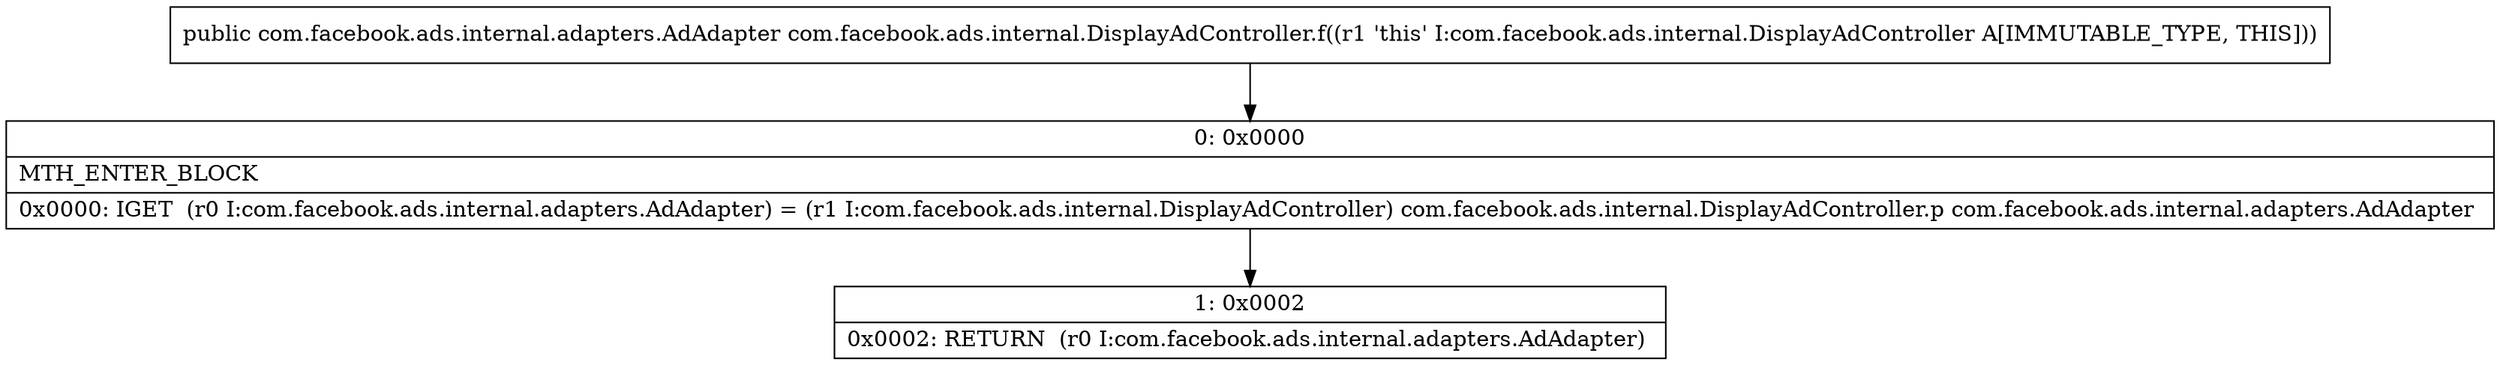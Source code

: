 digraph "CFG forcom.facebook.ads.internal.DisplayAdController.f()Lcom\/facebook\/ads\/internal\/adapters\/AdAdapter;" {
Node_0 [shape=record,label="{0\:\ 0x0000|MTH_ENTER_BLOCK\l|0x0000: IGET  (r0 I:com.facebook.ads.internal.adapters.AdAdapter) = (r1 I:com.facebook.ads.internal.DisplayAdController) com.facebook.ads.internal.DisplayAdController.p com.facebook.ads.internal.adapters.AdAdapter \l}"];
Node_1 [shape=record,label="{1\:\ 0x0002|0x0002: RETURN  (r0 I:com.facebook.ads.internal.adapters.AdAdapter) \l}"];
MethodNode[shape=record,label="{public com.facebook.ads.internal.adapters.AdAdapter com.facebook.ads.internal.DisplayAdController.f((r1 'this' I:com.facebook.ads.internal.DisplayAdController A[IMMUTABLE_TYPE, THIS])) }"];
MethodNode -> Node_0;
Node_0 -> Node_1;
}

